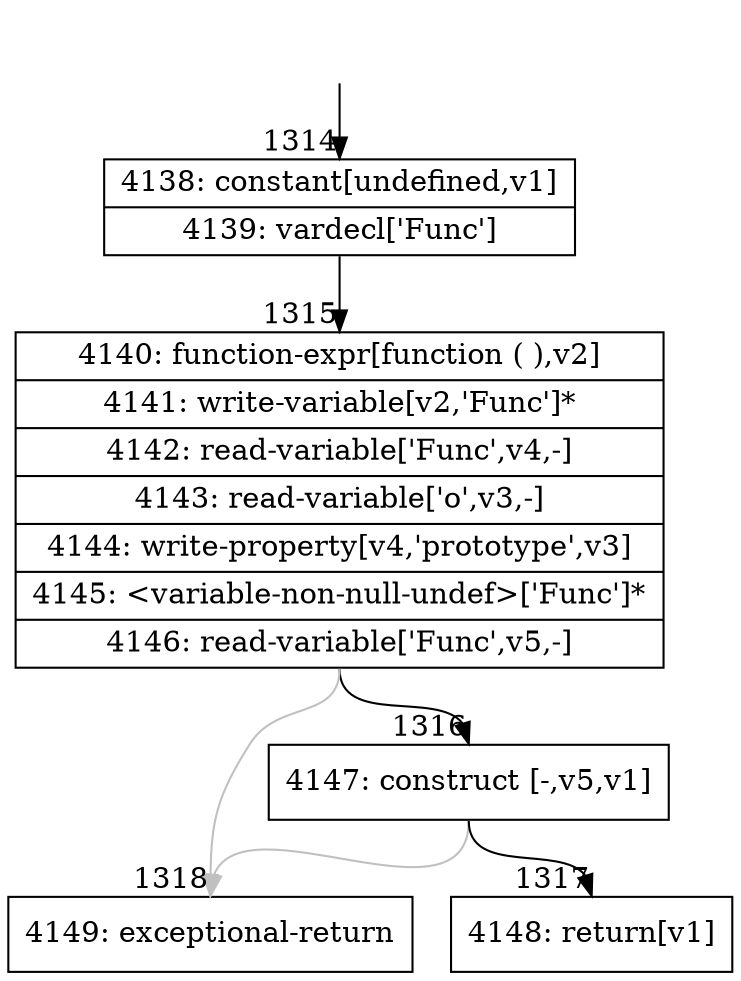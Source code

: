 digraph {
rankdir="TD"
BB_entry110[shape=none,label=""];
BB_entry110 -> BB1314 [tailport=s, headport=n, headlabel="    1314"]
BB1314 [shape=record label="{4138: constant[undefined,v1]|4139: vardecl['Func']}" ] 
BB1314 -> BB1315 [tailport=s, headport=n, headlabel="      1315"]
BB1315 [shape=record label="{4140: function-expr[function ( ),v2]|4141: write-variable[v2,'Func']*|4142: read-variable['Func',v4,-]|4143: read-variable['o',v3,-]|4144: write-property[v4,'prototype',v3]|4145: \<variable-non-null-undef\>['Func']*|4146: read-variable['Func',v5,-]}" ] 
BB1315 -> BB1316 [tailport=s, headport=n, headlabel="      1316"]
BB1315 -> BB1318 [tailport=s, headport=n, color=gray, headlabel="      1318"]
BB1316 [shape=record label="{4147: construct [-,v5,v1]}" ] 
BB1316 -> BB1317 [tailport=s, headport=n, headlabel="      1317"]
BB1316 -> BB1318 [tailport=s, headport=n, color=gray]
BB1317 [shape=record label="{4148: return[v1]}" ] 
BB1318 [shape=record label="{4149: exceptional-return}" ] 
//#$~ 1068
}
